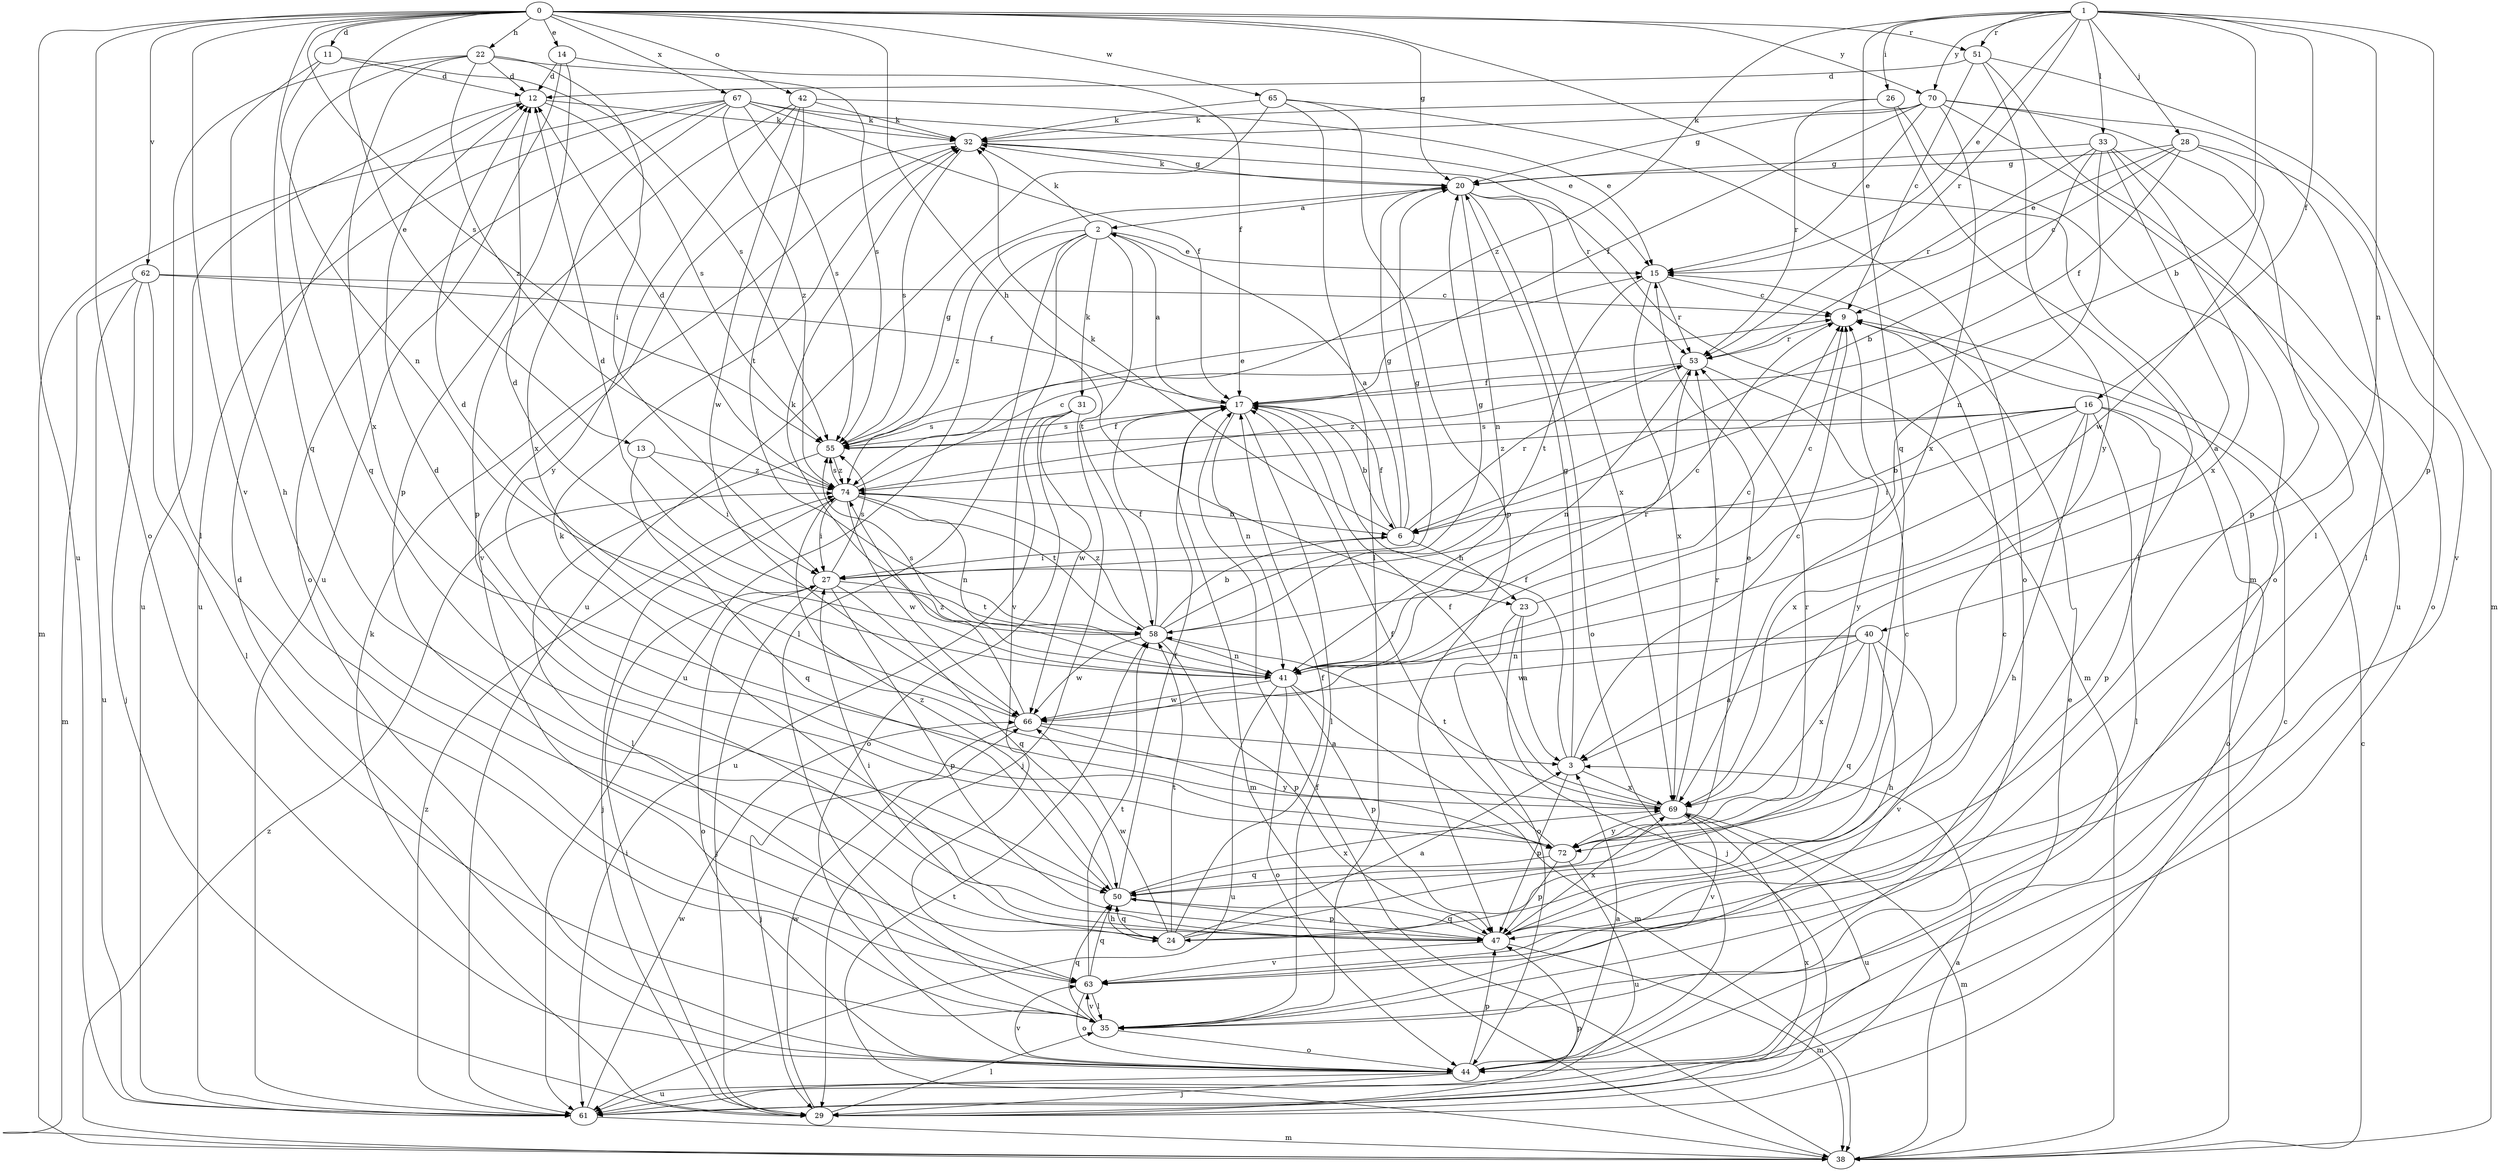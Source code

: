 strict digraph  {
0;
1;
2;
3;
6;
9;
11;
12;
13;
14;
15;
16;
17;
20;
22;
23;
24;
26;
27;
28;
29;
31;
32;
33;
35;
38;
40;
41;
42;
44;
47;
50;
51;
53;
55;
58;
61;
62;
63;
65;
66;
67;
69;
70;
72;
74;
0 -> 11  [label=d];
0 -> 13  [label=e];
0 -> 14  [label=e];
0 -> 20  [label=g];
0 -> 22  [label=h];
0 -> 23  [label=h];
0 -> 38  [label=m];
0 -> 42  [label=o];
0 -> 44  [label=o];
0 -> 50  [label=q];
0 -> 51  [label=r];
0 -> 55  [label=s];
0 -> 61  [label=u];
0 -> 62  [label=v];
0 -> 63  [label=v];
0 -> 65  [label=w];
0 -> 67  [label=x];
0 -> 70  [label=y];
1 -> 6  [label=b];
1 -> 15  [label=e];
1 -> 16  [label=f];
1 -> 26  [label=i];
1 -> 28  [label=j];
1 -> 33  [label=l];
1 -> 40  [label=n];
1 -> 47  [label=p];
1 -> 50  [label=q];
1 -> 51  [label=r];
1 -> 53  [label=r];
1 -> 70  [label=y];
1 -> 74  [label=z];
2 -> 15  [label=e];
2 -> 31  [label=k];
2 -> 32  [label=k];
2 -> 35  [label=l];
2 -> 58  [label=t];
2 -> 61  [label=u];
2 -> 63  [label=v];
2 -> 74  [label=z];
3 -> 9  [label=c];
3 -> 17  [label=f];
3 -> 20  [label=g];
3 -> 47  [label=p];
3 -> 69  [label=x];
6 -> 2  [label=a];
6 -> 17  [label=f];
6 -> 20  [label=g];
6 -> 23  [label=h];
6 -> 27  [label=i];
6 -> 32  [label=k];
6 -> 53  [label=r];
9 -> 53  [label=r];
11 -> 12  [label=d];
11 -> 24  [label=h];
11 -> 41  [label=n];
11 -> 55  [label=s];
12 -> 32  [label=k];
12 -> 55  [label=s];
12 -> 61  [label=u];
13 -> 27  [label=i];
13 -> 50  [label=q];
13 -> 74  [label=z];
14 -> 12  [label=d];
14 -> 17  [label=f];
14 -> 47  [label=p];
14 -> 61  [label=u];
15 -> 9  [label=c];
15 -> 53  [label=r];
15 -> 58  [label=t];
15 -> 69  [label=x];
16 -> 6  [label=b];
16 -> 24  [label=h];
16 -> 27  [label=i];
16 -> 35  [label=l];
16 -> 44  [label=o];
16 -> 47  [label=p];
16 -> 55  [label=s];
16 -> 69  [label=x];
16 -> 74  [label=z];
17 -> 2  [label=a];
17 -> 6  [label=b];
17 -> 35  [label=l];
17 -> 38  [label=m];
17 -> 41  [label=n];
17 -> 55  [label=s];
20 -> 2  [label=a];
20 -> 32  [label=k];
20 -> 38  [label=m];
20 -> 41  [label=n];
20 -> 44  [label=o];
20 -> 69  [label=x];
22 -> 12  [label=d];
22 -> 27  [label=i];
22 -> 35  [label=l];
22 -> 50  [label=q];
22 -> 55  [label=s];
22 -> 69  [label=x];
22 -> 74  [label=z];
23 -> 3  [label=a];
23 -> 9  [label=c];
23 -> 29  [label=j];
23 -> 44  [label=o];
24 -> 3  [label=a];
24 -> 9  [label=c];
24 -> 17  [label=f];
24 -> 27  [label=i];
24 -> 50  [label=q];
24 -> 58  [label=t];
24 -> 66  [label=w];
26 -> 32  [label=k];
26 -> 35  [label=l];
26 -> 44  [label=o];
26 -> 53  [label=r];
27 -> 20  [label=g];
27 -> 29  [label=j];
27 -> 44  [label=o];
27 -> 47  [label=p];
27 -> 50  [label=q];
27 -> 55  [label=s];
27 -> 58  [label=t];
28 -> 9  [label=c];
28 -> 15  [label=e];
28 -> 17  [label=f];
28 -> 20  [label=g];
28 -> 63  [label=v];
28 -> 66  [label=w];
29 -> 9  [label=c];
29 -> 15  [label=e];
29 -> 27  [label=i];
29 -> 32  [label=k];
29 -> 35  [label=l];
29 -> 47  [label=p];
29 -> 66  [label=w];
31 -> 29  [label=j];
31 -> 44  [label=o];
31 -> 55  [label=s];
31 -> 61  [label=u];
31 -> 66  [label=w];
32 -> 20  [label=g];
32 -> 53  [label=r];
32 -> 55  [label=s];
32 -> 63  [label=v];
33 -> 3  [label=a];
33 -> 6  [label=b];
33 -> 20  [label=g];
33 -> 41  [label=n];
33 -> 44  [label=o];
33 -> 53  [label=r];
33 -> 69  [label=x];
35 -> 44  [label=o];
35 -> 50  [label=q];
35 -> 63  [label=v];
38 -> 3  [label=a];
38 -> 9  [label=c];
38 -> 17  [label=f];
38 -> 58  [label=t];
38 -> 74  [label=z];
40 -> 3  [label=a];
40 -> 24  [label=h];
40 -> 41  [label=n];
40 -> 50  [label=q];
40 -> 63  [label=v];
40 -> 66  [label=w];
40 -> 69  [label=x];
41 -> 9  [label=c];
41 -> 12  [label=d];
41 -> 32  [label=k];
41 -> 38  [label=m];
41 -> 44  [label=o];
41 -> 47  [label=p];
41 -> 53  [label=r];
41 -> 55  [label=s];
41 -> 61  [label=u];
41 -> 66  [label=w];
42 -> 15  [label=e];
42 -> 32  [label=k];
42 -> 47  [label=p];
42 -> 58  [label=t];
42 -> 66  [label=w];
42 -> 72  [label=y];
44 -> 3  [label=a];
44 -> 12  [label=d];
44 -> 29  [label=j];
44 -> 47  [label=p];
44 -> 61  [label=u];
44 -> 63  [label=v];
47 -> 9  [label=c];
47 -> 32  [label=k];
47 -> 38  [label=m];
47 -> 50  [label=q];
47 -> 63  [label=v];
47 -> 69  [label=x];
50 -> 17  [label=f];
50 -> 24  [label=h];
50 -> 47  [label=p];
50 -> 69  [label=x];
50 -> 74  [label=z];
51 -> 9  [label=c];
51 -> 12  [label=d];
51 -> 35  [label=l];
51 -> 38  [label=m];
51 -> 72  [label=y];
53 -> 17  [label=f];
53 -> 41  [label=n];
53 -> 72  [label=y];
53 -> 74  [label=z];
55 -> 15  [label=e];
55 -> 17  [label=f];
55 -> 20  [label=g];
55 -> 35  [label=l];
55 -> 74  [label=z];
58 -> 6  [label=b];
58 -> 9  [label=c];
58 -> 12  [label=d];
58 -> 17  [label=f];
58 -> 20  [label=g];
58 -> 41  [label=n];
58 -> 47  [label=p];
58 -> 66  [label=w];
58 -> 74  [label=z];
61 -> 38  [label=m];
61 -> 66  [label=w];
61 -> 69  [label=x];
61 -> 74  [label=z];
62 -> 9  [label=c];
62 -> 17  [label=f];
62 -> 29  [label=j];
62 -> 35  [label=l];
62 -> 38  [label=m];
62 -> 61  [label=u];
63 -> 35  [label=l];
63 -> 44  [label=o];
63 -> 50  [label=q];
63 -> 58  [label=t];
65 -> 32  [label=k];
65 -> 35  [label=l];
65 -> 44  [label=o];
65 -> 47  [label=p];
65 -> 61  [label=u];
66 -> 3  [label=a];
66 -> 12  [label=d];
66 -> 29  [label=j];
66 -> 72  [label=y];
66 -> 74  [label=z];
67 -> 15  [label=e];
67 -> 17  [label=f];
67 -> 32  [label=k];
67 -> 38  [label=m];
67 -> 44  [label=o];
67 -> 55  [label=s];
67 -> 61  [label=u];
67 -> 69  [label=x];
67 -> 74  [label=z];
69 -> 17  [label=f];
69 -> 38  [label=m];
69 -> 53  [label=r];
69 -> 58  [label=t];
69 -> 61  [label=u];
69 -> 63  [label=v];
69 -> 72  [label=y];
70 -> 15  [label=e];
70 -> 17  [label=f];
70 -> 20  [label=g];
70 -> 32  [label=k];
70 -> 35  [label=l];
70 -> 47  [label=p];
70 -> 61  [label=u];
70 -> 69  [label=x];
72 -> 12  [label=d];
72 -> 15  [label=e];
72 -> 17  [label=f];
72 -> 47  [label=p];
72 -> 50  [label=q];
72 -> 53  [label=r];
72 -> 61  [label=u];
74 -> 6  [label=b];
74 -> 9  [label=c];
74 -> 12  [label=d];
74 -> 27  [label=i];
74 -> 29  [label=j];
74 -> 41  [label=n];
74 -> 55  [label=s];
74 -> 58  [label=t];
74 -> 66  [label=w];
}
